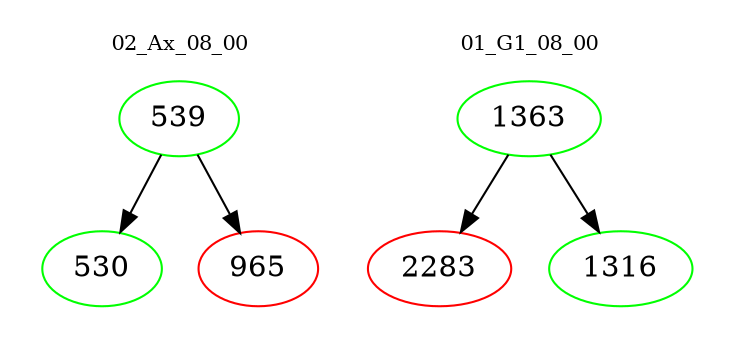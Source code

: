 digraph{
subgraph cluster_0 {
color = white
label = "02_Ax_08_00";
fontsize=10;
T0_539 [label="539", color="green"]
T0_539 -> T0_530 [color="black"]
T0_530 [label="530", color="green"]
T0_539 -> T0_965 [color="black"]
T0_965 [label="965", color="red"]
}
subgraph cluster_1 {
color = white
label = "01_G1_08_00";
fontsize=10;
T1_1363 [label="1363", color="green"]
T1_1363 -> T1_2283 [color="black"]
T1_2283 [label="2283", color="red"]
T1_1363 -> T1_1316 [color="black"]
T1_1316 [label="1316", color="green"]
}
}
